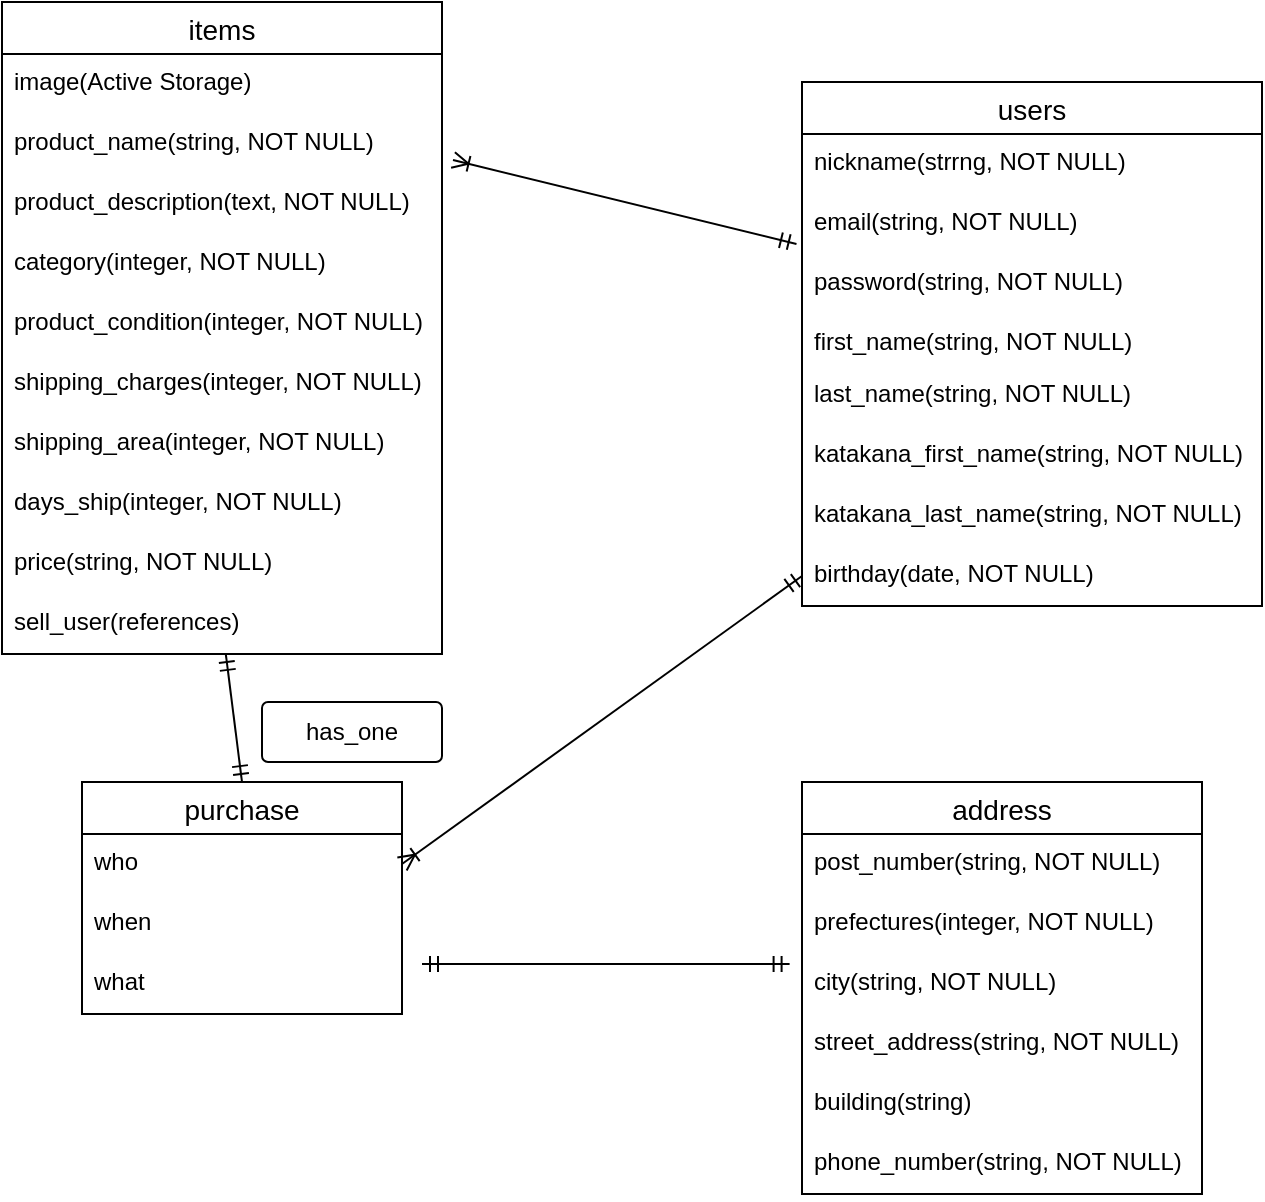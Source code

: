 <mxfile version="13.6.5">
    <diagram id="EAJ35yOzFtLDkbx-kBKG" name="ページ1">
        <mxGraphModel dx="704" dy="680" grid="1" gridSize="10" guides="1" tooltips="1" connect="1" arrows="1" fold="1" page="1" pageScale="1" pageWidth="827" pageHeight="1169" math="0" shadow="0">
            <root>
                <mxCell id="0"/>
                <mxCell id="1" parent="0"/>
                <mxCell id="10" value="users" style="swimlane;fontStyle=0;childLayout=stackLayout;horizontal=1;startSize=26;horizontalStack=0;resizeParent=1;resizeParentMax=0;resizeLast=0;collapsible=1;marginBottom=0;align=center;fontSize=14;" vertex="1" parent="1">
                    <mxGeometry x="400" y="40" width="230" height="262" as="geometry"/>
                </mxCell>
                <mxCell id="11" value="nickname(strrng, NOT NULL)" style="text;strokeColor=none;fillColor=none;spacingLeft=4;spacingRight=4;overflow=hidden;rotatable=0;points=[[0,0.5],[1,0.5]];portConstraint=eastwest;fontSize=12;" vertex="1" parent="10">
                    <mxGeometry y="26" width="230" height="30" as="geometry"/>
                </mxCell>
                <mxCell id="12" value="email(string, NOT NULL)" style="text;strokeColor=none;fillColor=none;spacingLeft=4;spacingRight=4;overflow=hidden;rotatable=0;points=[[0,0.5],[1,0.5]];portConstraint=eastwest;fontSize=12;" vertex="1" parent="10">
                    <mxGeometry y="56" width="230" height="30" as="geometry"/>
                </mxCell>
                <mxCell id="13" value="password(string, NOT NULL)" style="text;strokeColor=none;fillColor=none;spacingLeft=4;spacingRight=4;overflow=hidden;rotatable=0;points=[[0,0.5],[1,0.5]];portConstraint=eastwest;fontSize=12;" vertex="1" parent="10">
                    <mxGeometry y="86" width="230" height="30" as="geometry"/>
                </mxCell>
                <mxCell id="15" value="first_name(string, NOT NULL)" style="text;strokeColor=none;fillColor=none;spacingLeft=4;spacingRight=4;overflow=hidden;rotatable=0;points=[[0,0.5],[1,0.5]];portConstraint=eastwest;fontSize=12;" vertex="1" parent="10">
                    <mxGeometry y="116" width="230" height="26" as="geometry"/>
                </mxCell>
                <mxCell id="57" value="last_name(string, NOT NULL)" style="text;strokeColor=none;fillColor=none;spacingLeft=4;spacingRight=4;overflow=hidden;rotatable=0;points=[[0,0.5],[1,0.5]];portConstraint=eastwest;fontSize=12;" vertex="1" parent="10">
                    <mxGeometry y="142" width="230" height="30" as="geometry"/>
                </mxCell>
                <mxCell id="16" value="katakana_first_name(string, NOT NULL)" style="text;strokeColor=none;fillColor=none;spacingLeft=4;spacingRight=4;overflow=hidden;rotatable=0;points=[[0,0.5],[1,0.5]];portConstraint=eastwest;fontSize=12;" vertex="1" parent="10">
                    <mxGeometry y="172" width="230" height="30" as="geometry"/>
                </mxCell>
                <mxCell id="58" value="katakana_last_name(string, NOT NULL)" style="text;strokeColor=none;fillColor=none;spacingLeft=4;spacingRight=4;overflow=hidden;rotatable=0;points=[[0,0.5],[1,0.5]];portConstraint=eastwest;fontSize=12;" vertex="1" parent="10">
                    <mxGeometry y="202" width="230" height="30" as="geometry"/>
                </mxCell>
                <mxCell id="17" value="birthday(date, NOT NULL)" style="text;strokeColor=none;fillColor=none;spacingLeft=4;spacingRight=4;overflow=hidden;rotatable=0;points=[[0,0.5],[1,0.5]];portConstraint=eastwest;fontSize=12;" vertex="1" parent="10">
                    <mxGeometry y="232" width="230" height="30" as="geometry"/>
                </mxCell>
                <mxCell id="47" value="" style="fontSize=12;html=1;endArrow=ERoneToMany;startArrow=ERmandOne;entryX=1.025;entryY=0.767;entryDx=0;entryDy=0;entryPerimeter=0;exitX=-0.012;exitY=0.833;exitDx=0;exitDy=0;exitPerimeter=0;" edge="1" parent="1" source="12" target="4">
                    <mxGeometry width="100" height="100" relative="1" as="geometry">
                        <mxPoint x="365" y="120" as="sourcePoint"/>
                        <mxPoint x="230" y="122" as="targetPoint"/>
                    </mxGeometry>
                </mxCell>
                <mxCell id="2" value="items" style="swimlane;fontStyle=0;childLayout=stackLayout;horizontal=1;startSize=26;horizontalStack=0;resizeParent=1;resizeParentMax=0;resizeLast=0;collapsible=1;marginBottom=0;align=center;fontSize=14;" vertex="1" parent="1">
                    <mxGeometry width="220" height="326" as="geometry"/>
                </mxCell>
                <mxCell id="3" value="image(Active Storage)" style="text;strokeColor=none;fillColor=none;spacingLeft=4;spacingRight=4;overflow=hidden;rotatable=0;points=[[0,0.5],[1,0.5]];portConstraint=eastwest;fontSize=12;" vertex="1" parent="2">
                    <mxGeometry y="26" width="220" height="30" as="geometry"/>
                </mxCell>
                <mxCell id="4" value="product_name(string, NOT NULL)" style="text;strokeColor=none;fillColor=none;spacingLeft=4;spacingRight=4;overflow=hidden;rotatable=0;points=[[0,0.5],[1,0.5]];portConstraint=eastwest;fontSize=12;" vertex="1" parent="2">
                    <mxGeometry y="56" width="220" height="30" as="geometry"/>
                </mxCell>
                <mxCell id="5" value="product_description(text, NOT NULL)" style="text;strokeColor=none;fillColor=none;spacingLeft=4;spacingRight=4;overflow=hidden;rotatable=0;points=[[0,0.5],[1,0.5]];portConstraint=eastwest;fontSize=12;" vertex="1" parent="2">
                    <mxGeometry y="86" width="220" height="30" as="geometry"/>
                </mxCell>
                <mxCell id="29" value="category(integer, NOT NULL)" style="text;strokeColor=none;fillColor=none;spacingLeft=4;spacingRight=4;overflow=hidden;rotatable=0;points=[[0,0.5],[1,0.5]];portConstraint=eastwest;fontSize=12;" vertex="1" parent="2">
                    <mxGeometry y="116" width="220" height="30" as="geometry"/>
                </mxCell>
                <mxCell id="30" value="product_condition(integer, NOT NULL)" style="text;strokeColor=none;fillColor=none;spacingLeft=4;spacingRight=4;overflow=hidden;rotatable=0;points=[[0,0.5],[1,0.5]];portConstraint=eastwest;fontSize=12;" vertex="1" parent="2">
                    <mxGeometry y="146" width="220" height="30" as="geometry"/>
                </mxCell>
                <mxCell id="50" value="shipping_charges(integer, NOT NULL)" style="text;strokeColor=none;fillColor=none;spacingLeft=4;spacingRight=4;overflow=hidden;rotatable=0;points=[[0,0.5],[1,0.5]];portConstraint=eastwest;fontSize=12;" vertex="1" parent="2">
                    <mxGeometry y="176" width="220" height="30" as="geometry"/>
                </mxCell>
                <mxCell id="51" value="shipping_area(integer, NOT NULL)" style="text;strokeColor=none;fillColor=none;spacingLeft=4;spacingRight=4;overflow=hidden;rotatable=0;points=[[0,0.5],[1,0.5]];portConstraint=eastwest;fontSize=12;" vertex="1" parent="2">
                    <mxGeometry y="206" width="220" height="30" as="geometry"/>
                </mxCell>
                <mxCell id="52" value="days_ship(integer, NOT NULL)" style="text;strokeColor=none;fillColor=none;spacingLeft=4;spacingRight=4;overflow=hidden;rotatable=0;points=[[0,0.5],[1,0.5]];portConstraint=eastwest;fontSize=12;" vertex="1" parent="2">
                    <mxGeometry y="236" width="220" height="30" as="geometry"/>
                </mxCell>
                <mxCell id="53" value="price(string, NOT NULL)" style="text;strokeColor=none;fillColor=none;spacingLeft=4;spacingRight=4;overflow=hidden;rotatable=0;points=[[0,0.5],[1,0.5]];portConstraint=eastwest;fontSize=12;" vertex="1" parent="2">
                    <mxGeometry y="266" width="220" height="30" as="geometry"/>
                </mxCell>
                <mxCell id="59" value="sell_user(references)" style="text;strokeColor=none;fillColor=none;spacingLeft=4;spacingRight=4;overflow=hidden;rotatable=0;points=[[0,0.5],[1,0.5]];portConstraint=eastwest;fontSize=12;" vertex="1" parent="2">
                    <mxGeometry y="296" width="220" height="30" as="geometry"/>
                </mxCell>
                <mxCell id="6" value="purchase" style="swimlane;fontStyle=0;childLayout=stackLayout;horizontal=1;startSize=26;horizontalStack=0;resizeParent=1;resizeParentMax=0;resizeLast=0;collapsible=1;marginBottom=0;align=center;fontSize=14;" vertex="1" parent="1">
                    <mxGeometry x="40" y="390" width="160" height="116" as="geometry"/>
                </mxCell>
                <mxCell id="7" value="who" style="text;strokeColor=none;fillColor=none;spacingLeft=4;spacingRight=4;overflow=hidden;rotatable=0;points=[[0,0.5],[1,0.5]];portConstraint=eastwest;fontSize=12;" vertex="1" parent="6">
                    <mxGeometry y="26" width="160" height="30" as="geometry"/>
                </mxCell>
                <mxCell id="8" value="when" style="text;strokeColor=none;fillColor=none;spacingLeft=4;spacingRight=4;overflow=hidden;rotatable=0;points=[[0,0.5],[1,0.5]];portConstraint=eastwest;fontSize=12;" vertex="1" parent="6">
                    <mxGeometry y="56" width="160" height="30" as="geometry"/>
                </mxCell>
                <mxCell id="9" value="what" style="text;strokeColor=none;fillColor=none;spacingLeft=4;spacingRight=4;overflow=hidden;rotatable=0;points=[[0,0.5],[1,0.5]];portConstraint=eastwest;fontSize=12;" vertex="1" parent="6">
                    <mxGeometry y="86" width="160" height="30" as="geometry"/>
                </mxCell>
                <mxCell id="55" value="" style="fontSize=12;html=1;endArrow=ERmandOne;startArrow=ERmandOne;exitX=0.5;exitY=0;exitDx=0;exitDy=0;" edge="1" parent="1" source="6" target="59">
                    <mxGeometry width="100" height="100" relative="1" as="geometry">
                        <mxPoint x="119.5" y="376" as="sourcePoint"/>
                        <mxPoint x="120" y="320" as="targetPoint"/>
                    </mxGeometry>
                </mxCell>
                <mxCell id="18" value="address" style="swimlane;fontStyle=0;childLayout=stackLayout;horizontal=1;startSize=26;horizontalStack=0;resizeParent=1;resizeParentMax=0;resizeLast=0;collapsible=1;marginBottom=0;align=center;fontSize=14;" vertex="1" parent="1">
                    <mxGeometry x="400" y="390" width="200" height="206" as="geometry"/>
                </mxCell>
                <mxCell id="19" value="post_number(string, NOT NULL)" style="text;strokeColor=none;fillColor=none;spacingLeft=4;spacingRight=4;overflow=hidden;rotatable=0;points=[[0,0.5],[1,0.5]];portConstraint=eastwest;fontSize=12;" vertex="1" parent="18">
                    <mxGeometry y="26" width="200" height="30" as="geometry"/>
                </mxCell>
                <mxCell id="20" value="prefectures(integer, NOT NULL)" style="text;strokeColor=none;fillColor=none;spacingLeft=4;spacingRight=4;overflow=hidden;rotatable=0;points=[[0,0.5],[1,0.5]];portConstraint=eastwest;fontSize=12;" vertex="1" parent="18">
                    <mxGeometry y="56" width="200" height="30" as="geometry"/>
                </mxCell>
                <mxCell id="21" value="city(string, NOT NULL)" style="text;strokeColor=none;fillColor=none;spacingLeft=4;spacingRight=4;overflow=hidden;rotatable=0;points=[[0,0.5],[1,0.5]];portConstraint=eastwest;fontSize=12;" vertex="1" parent="18">
                    <mxGeometry y="86" width="200" height="30" as="geometry"/>
                </mxCell>
                <mxCell id="31" value="street_address(string, NOT NULL)" style="text;strokeColor=none;fillColor=none;spacingLeft=4;spacingRight=4;overflow=hidden;rotatable=0;points=[[0,0.5],[1,0.5]];portConstraint=eastwest;fontSize=12;" vertex="1" parent="18">
                    <mxGeometry y="116" width="200" height="30" as="geometry"/>
                </mxCell>
                <mxCell id="32" value="building(string)" style="text;strokeColor=none;fillColor=none;spacingLeft=4;spacingRight=4;overflow=hidden;rotatable=0;points=[[0,0.5],[1,0.5]];portConstraint=eastwest;fontSize=12;" vertex="1" parent="18">
                    <mxGeometry y="146" width="200" height="30" as="geometry"/>
                </mxCell>
                <mxCell id="33" value="phone_number(string, NOT NULL)" style="text;strokeColor=none;fillColor=none;spacingLeft=4;spacingRight=4;overflow=hidden;rotatable=0;points=[[0,0.5],[1,0.5]];portConstraint=eastwest;fontSize=12;" vertex="1" parent="18">
                    <mxGeometry y="176" width="200" height="30" as="geometry"/>
                </mxCell>
                <mxCell id="56" value="" style="edgeStyle=entityRelationEdgeStyle;fontSize=12;html=1;endArrow=ERmandOne;startArrow=ERmandOne;entryX=-0.031;entryY=0.167;entryDx=0;entryDy=0;entryPerimeter=0;" edge="1" parent="1" target="21">
                    <mxGeometry width="100" height="100" relative="1" as="geometry">
                        <mxPoint x="210" y="481" as="sourcePoint"/>
                        <mxPoint x="370" y="390" as="targetPoint"/>
                    </mxGeometry>
                </mxCell>
                <mxCell id="60" value="" style="fontSize=12;html=1;endArrow=ERoneToMany;startArrow=ERmandOne;exitX=0;exitY=0.5;exitDx=0;exitDy=0;entryX=1;entryY=0.5;entryDx=0;entryDy=0;" edge="1" parent="1" source="17" target="7">
                    <mxGeometry width="100" height="100" relative="1" as="geometry">
                        <mxPoint x="350" y="290" as="sourcePoint"/>
                        <mxPoint x="250" y="400" as="targetPoint"/>
                    </mxGeometry>
                </mxCell>
                <mxCell id="66" value="has_one" style="rounded=1;arcSize=10;whiteSpace=wrap;html=1;align=center;" vertex="1" parent="1">
                    <mxGeometry x="130" y="350" width="90" height="30" as="geometry"/>
                </mxCell>
            </root>
        </mxGraphModel>
    </diagram>
</mxfile>